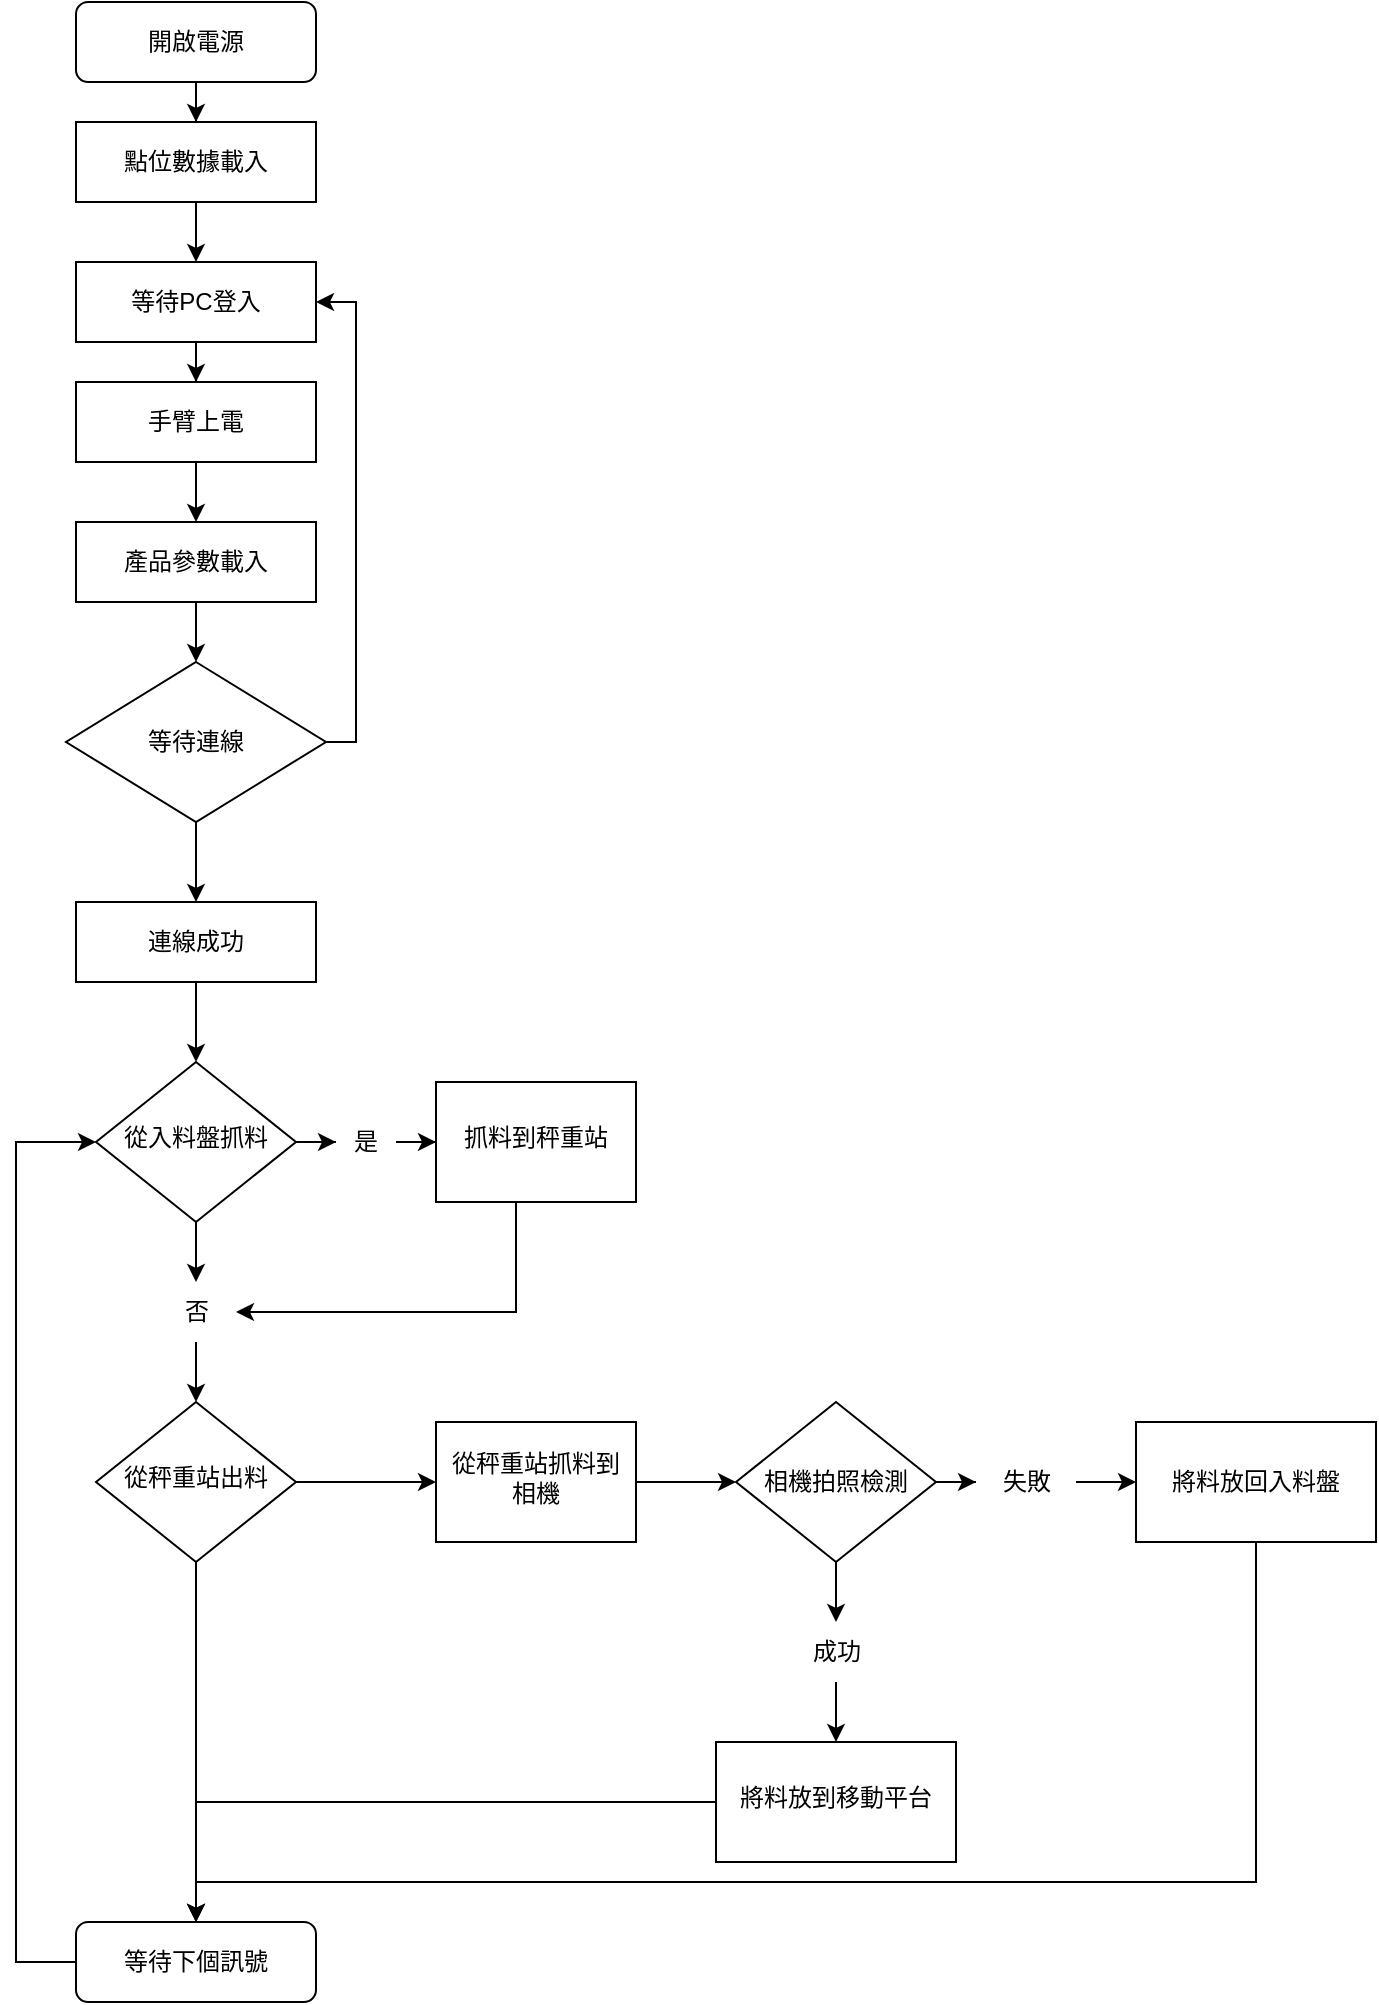 <mxfile version="23.1.7" type="github">
  <diagram id="C5RBs43oDa-KdzZeNtuy" name="Page-1">
    <mxGraphModel dx="968" dy="529" grid="1" gridSize="10" guides="1" tooltips="1" connect="1" arrows="1" fold="1" page="1" pageScale="1" pageWidth="827" pageHeight="1169" math="0" shadow="0">
      <root>
        <mxCell id="WIyWlLk6GJQsqaUBKTNV-0" />
        <mxCell id="WIyWlLk6GJQsqaUBKTNV-1" parent="WIyWlLk6GJQsqaUBKTNV-0" />
        <mxCell id="h3wy3HksXLd2l_CeTm2d-72" style="edgeStyle=orthogonalEdgeStyle;rounded=0;orthogonalLoop=1;jettySize=auto;html=1;entryX=0.5;entryY=0;entryDx=0;entryDy=0;" edge="1" parent="WIyWlLk6GJQsqaUBKTNV-1" source="WIyWlLk6GJQsqaUBKTNV-3" target="h3wy3HksXLd2l_CeTm2d-71">
          <mxGeometry relative="1" as="geometry" />
        </mxCell>
        <mxCell id="WIyWlLk6GJQsqaUBKTNV-3" value="開啟電源" style="rounded=1;whiteSpace=wrap;html=1;fontSize=12;glass=0;strokeWidth=1;shadow=0;" parent="WIyWlLk6GJQsqaUBKTNV-1" vertex="1">
          <mxGeometry x="160" y="10" width="120" height="40" as="geometry" />
        </mxCell>
        <mxCell id="h3wy3HksXLd2l_CeTm2d-34" value="" style="edgeStyle=orthogonalEdgeStyle;rounded=0;orthogonalLoop=1;jettySize=auto;html=1;" edge="1" parent="WIyWlLk6GJQsqaUBKTNV-1" source="h3wy3HksXLd2l_CeTm2d-25" target="h3wy3HksXLd2l_CeTm2d-19">
          <mxGeometry relative="1" as="geometry" />
        </mxCell>
        <mxCell id="h3wy3HksXLd2l_CeTm2d-38" style="edgeStyle=orthogonalEdgeStyle;rounded=0;orthogonalLoop=1;jettySize=auto;html=1;entryX=0.5;entryY=0;entryDx=0;entryDy=0;" edge="1" parent="WIyWlLk6GJQsqaUBKTNV-1" source="h3wy3HksXLd2l_CeTm2d-39" target="h3wy3HksXLd2l_CeTm2d-21">
          <mxGeometry relative="1" as="geometry">
            <mxPoint x="220" y="690" as="targetPoint" />
          </mxGeometry>
        </mxCell>
        <mxCell id="h3wy3HksXLd2l_CeTm2d-52" value="" style="edgeStyle=orthogonalEdgeStyle;rounded=0;orthogonalLoop=1;jettySize=auto;html=1;" edge="1" parent="WIyWlLk6GJQsqaUBKTNV-1" source="WIyWlLk6GJQsqaUBKTNV-6" target="h3wy3HksXLd2l_CeTm2d-39">
          <mxGeometry relative="1" as="geometry" />
        </mxCell>
        <mxCell id="WIyWlLk6GJQsqaUBKTNV-6" value="從入料盤抓料" style="rhombus;whiteSpace=wrap;html=1;shadow=0;fontFamily=Helvetica;fontSize=12;align=center;strokeWidth=1;spacing=6;spacingTop=-4;" parent="WIyWlLk6GJQsqaUBKTNV-1" vertex="1">
          <mxGeometry x="170" y="540" width="100" height="80" as="geometry" />
        </mxCell>
        <mxCell id="h3wy3HksXLd2l_CeTm2d-88" style="edgeStyle=orthogonalEdgeStyle;rounded=0;orthogonalLoop=1;jettySize=auto;html=1;" edge="1" parent="WIyWlLk6GJQsqaUBKTNV-1" source="WIyWlLk6GJQsqaUBKTNV-11" target="WIyWlLk6GJQsqaUBKTNV-6">
          <mxGeometry relative="1" as="geometry">
            <mxPoint x="130" y="580" as="targetPoint" />
            <Array as="points">
              <mxPoint x="130" y="990" />
              <mxPoint x="130" y="580" />
            </Array>
          </mxGeometry>
        </mxCell>
        <mxCell id="WIyWlLk6GJQsqaUBKTNV-11" value="等待下個訊號" style="rounded=1;whiteSpace=wrap;html=1;fontSize=12;glass=0;strokeWidth=1;shadow=0;" parent="WIyWlLk6GJQsqaUBKTNV-1" vertex="1">
          <mxGeometry x="160" y="970" width="120" height="40" as="geometry" />
        </mxCell>
        <mxCell id="h3wy3HksXLd2l_CeTm2d-15" value="" style="edgeStyle=orthogonalEdgeStyle;rounded=0;orthogonalLoop=1;jettySize=auto;html=1;" edge="1" parent="WIyWlLk6GJQsqaUBKTNV-1" source="h3wy3HksXLd2l_CeTm2d-0" target="h3wy3HksXLd2l_CeTm2d-13">
          <mxGeometry relative="1" as="geometry" />
        </mxCell>
        <mxCell id="h3wy3HksXLd2l_CeTm2d-0" value="等待PC登入" style="rounded=0;whiteSpace=wrap;html=1;" vertex="1" parent="WIyWlLk6GJQsqaUBKTNV-1">
          <mxGeometry x="160" y="140" width="120" height="40" as="geometry" />
        </mxCell>
        <mxCell id="h3wy3HksXLd2l_CeTm2d-69" value="" style="edgeStyle=orthogonalEdgeStyle;rounded=0;orthogonalLoop=1;jettySize=auto;html=1;" edge="1" parent="WIyWlLk6GJQsqaUBKTNV-1" source="h3wy3HksXLd2l_CeTm2d-13" target="h3wy3HksXLd2l_CeTm2d-68">
          <mxGeometry relative="1" as="geometry" />
        </mxCell>
        <mxCell id="h3wy3HksXLd2l_CeTm2d-13" value="手臂上電" style="rounded=0;whiteSpace=wrap;html=1;" vertex="1" parent="WIyWlLk6GJQsqaUBKTNV-1">
          <mxGeometry x="160" y="200" width="120" height="40" as="geometry" />
        </mxCell>
        <mxCell id="h3wy3HksXLd2l_CeTm2d-53" style="edgeStyle=orthogonalEdgeStyle;rounded=0;orthogonalLoop=1;jettySize=auto;html=1;" edge="1" parent="WIyWlLk6GJQsqaUBKTNV-1" source="h3wy3HksXLd2l_CeTm2d-19" target="h3wy3HksXLd2l_CeTm2d-39">
          <mxGeometry relative="1" as="geometry">
            <Array as="points">
              <mxPoint x="380" y="665" />
            </Array>
          </mxGeometry>
        </mxCell>
        <mxCell id="h3wy3HksXLd2l_CeTm2d-19" value="抓料到秤重站" style="whiteSpace=wrap;html=1;shadow=0;strokeWidth=1;spacing=6;spacingTop=-4;" vertex="1" parent="WIyWlLk6GJQsqaUBKTNV-1">
          <mxGeometry x="340" y="550" width="100" height="60" as="geometry" />
        </mxCell>
        <mxCell id="h3wy3HksXLd2l_CeTm2d-54" style="edgeStyle=orthogonalEdgeStyle;rounded=0;orthogonalLoop=1;jettySize=auto;html=1;" edge="1" parent="WIyWlLk6GJQsqaUBKTNV-1" source="h3wy3HksXLd2l_CeTm2d-21" target="h3wy3HksXLd2l_CeTm2d-47">
          <mxGeometry relative="1" as="geometry" />
        </mxCell>
        <mxCell id="h3wy3HksXLd2l_CeTm2d-75" style="edgeStyle=orthogonalEdgeStyle;rounded=0;orthogonalLoop=1;jettySize=auto;html=1;entryX=0.5;entryY=0;entryDx=0;entryDy=0;" edge="1" parent="WIyWlLk6GJQsqaUBKTNV-1" source="h3wy3HksXLd2l_CeTm2d-21" target="WIyWlLk6GJQsqaUBKTNV-11">
          <mxGeometry relative="1" as="geometry" />
        </mxCell>
        <mxCell id="h3wy3HksXLd2l_CeTm2d-21" value="從秤重站出料" style="rhombus;whiteSpace=wrap;html=1;shadow=0;strokeWidth=1;spacing=6;spacingTop=-4;" vertex="1" parent="WIyWlLk6GJQsqaUBKTNV-1">
          <mxGeometry x="170" y="710" width="100" height="80" as="geometry" />
        </mxCell>
        <mxCell id="h3wy3HksXLd2l_CeTm2d-76" style="edgeStyle=orthogonalEdgeStyle;rounded=0;orthogonalLoop=1;jettySize=auto;html=1;entryX=0.5;entryY=0;entryDx=0;entryDy=0;" edge="1" parent="WIyWlLk6GJQsqaUBKTNV-1" source="h3wy3HksXLd2l_CeTm2d-30" target="WIyWlLk6GJQsqaUBKTNV-11">
          <mxGeometry relative="1" as="geometry" />
        </mxCell>
        <mxCell id="h3wy3HksXLd2l_CeTm2d-30" value="將料放到移動平台" style="whiteSpace=wrap;html=1;shadow=0;strokeWidth=1;spacing=6;spacingTop=-4;" vertex="1" parent="WIyWlLk6GJQsqaUBKTNV-1">
          <mxGeometry x="480" y="880" width="120" height="60" as="geometry" />
        </mxCell>
        <mxCell id="h3wy3HksXLd2l_CeTm2d-35" value="" style="edgeStyle=orthogonalEdgeStyle;rounded=0;orthogonalLoop=1;jettySize=auto;html=1;" edge="1" parent="WIyWlLk6GJQsqaUBKTNV-1" source="WIyWlLk6GJQsqaUBKTNV-6" target="h3wy3HksXLd2l_CeTm2d-25">
          <mxGeometry relative="1" as="geometry">
            <mxPoint x="270" y="580" as="sourcePoint" />
            <mxPoint x="350" y="580" as="targetPoint" />
          </mxGeometry>
        </mxCell>
        <mxCell id="h3wy3HksXLd2l_CeTm2d-25" value="是" style="text;html=1;align=center;verticalAlign=middle;whiteSpace=wrap;rounded=0;" vertex="1" parent="WIyWlLk6GJQsqaUBKTNV-1">
          <mxGeometry x="290" y="565" width="30" height="30" as="geometry" />
        </mxCell>
        <mxCell id="h3wy3HksXLd2l_CeTm2d-39" value="否" style="text;html=1;align=center;verticalAlign=middle;resizable=0;points=[];autosize=1;strokeColor=none;fillColor=none;" vertex="1" parent="WIyWlLk6GJQsqaUBKTNV-1">
          <mxGeometry x="200" y="650" width="40" height="30" as="geometry" />
        </mxCell>
        <mxCell id="h3wy3HksXLd2l_CeTm2d-57" value="" style="edgeStyle=orthogonalEdgeStyle;rounded=0;orthogonalLoop=1;jettySize=auto;html=1;" edge="1" parent="WIyWlLk6GJQsqaUBKTNV-1" source="h3wy3HksXLd2l_CeTm2d-47" target="h3wy3HksXLd2l_CeTm2d-58">
          <mxGeometry relative="1" as="geometry">
            <mxPoint x="520" y="750" as="targetPoint" />
          </mxGeometry>
        </mxCell>
        <mxCell id="h3wy3HksXLd2l_CeTm2d-47" value="從秤重站抓料到相機" style="whiteSpace=wrap;html=1;shadow=0;strokeWidth=1;spacing=6;spacingTop=-4;" vertex="1" parent="WIyWlLk6GJQsqaUBKTNV-1">
          <mxGeometry x="340" y="720" width="100" height="60" as="geometry" />
        </mxCell>
        <mxCell id="h3wy3HksXLd2l_CeTm2d-55" style="edgeStyle=orthogonalEdgeStyle;rounded=0;orthogonalLoop=1;jettySize=auto;html=1;exitX=0.5;exitY=1;exitDx=0;exitDy=0;" edge="1" parent="WIyWlLk6GJQsqaUBKTNV-1" source="h3wy3HksXLd2l_CeTm2d-30" target="h3wy3HksXLd2l_CeTm2d-30">
          <mxGeometry relative="1" as="geometry" />
        </mxCell>
        <mxCell id="h3wy3HksXLd2l_CeTm2d-61" value="" style="edgeStyle=orthogonalEdgeStyle;rounded=0;orthogonalLoop=1;jettySize=auto;html=1;" edge="1" parent="WIyWlLk6GJQsqaUBKTNV-1" source="h3wy3HksXLd2l_CeTm2d-59" target="h3wy3HksXLd2l_CeTm2d-60">
          <mxGeometry relative="1" as="geometry" />
        </mxCell>
        <mxCell id="h3wy3HksXLd2l_CeTm2d-66" style="edgeStyle=orthogonalEdgeStyle;rounded=0;orthogonalLoop=1;jettySize=auto;html=1;entryX=0.5;entryY=0;entryDx=0;entryDy=0;" edge="1" parent="WIyWlLk6GJQsqaUBKTNV-1" source="h3wy3HksXLd2l_CeTm2d-78" target="h3wy3HksXLd2l_CeTm2d-30">
          <mxGeometry relative="1" as="geometry" />
        </mxCell>
        <mxCell id="h3wy3HksXLd2l_CeTm2d-58" value="相機拍照檢測" style="rhombus;whiteSpace=wrap;html=1;" vertex="1" parent="WIyWlLk6GJQsqaUBKTNV-1">
          <mxGeometry x="490" y="710" width="100" height="80" as="geometry" />
        </mxCell>
        <mxCell id="h3wy3HksXLd2l_CeTm2d-77" style="edgeStyle=orthogonalEdgeStyle;rounded=0;orthogonalLoop=1;jettySize=auto;html=1;entryX=0.5;entryY=0;entryDx=0;entryDy=0;" edge="1" parent="WIyWlLk6GJQsqaUBKTNV-1" source="h3wy3HksXLd2l_CeTm2d-60" target="WIyWlLk6GJQsqaUBKTNV-11">
          <mxGeometry relative="1" as="geometry">
            <Array as="points">
              <mxPoint x="750" y="950" />
              <mxPoint x="220" y="950" />
            </Array>
          </mxGeometry>
        </mxCell>
        <mxCell id="h3wy3HksXLd2l_CeTm2d-60" value="將料放回入料盤" style="whiteSpace=wrap;html=1;" vertex="1" parent="WIyWlLk6GJQsqaUBKTNV-1">
          <mxGeometry x="690" y="720" width="120" height="60" as="geometry" />
        </mxCell>
        <mxCell id="h3wy3HksXLd2l_CeTm2d-62" value="" style="edgeStyle=orthogonalEdgeStyle;rounded=0;orthogonalLoop=1;jettySize=auto;html=1;" edge="1" parent="WIyWlLk6GJQsqaUBKTNV-1" source="h3wy3HksXLd2l_CeTm2d-58" target="h3wy3HksXLd2l_CeTm2d-59">
          <mxGeometry relative="1" as="geometry">
            <mxPoint x="590" y="750" as="sourcePoint" />
            <mxPoint x="650" y="750" as="targetPoint" />
          </mxGeometry>
        </mxCell>
        <mxCell id="h3wy3HksXLd2l_CeTm2d-59" value="失敗" style="text;html=1;align=center;verticalAlign=middle;resizable=0;points=[];autosize=1;strokeColor=none;fillColor=none;" vertex="1" parent="WIyWlLk6GJQsqaUBKTNV-1">
          <mxGeometry x="610" y="735" width="50" height="30" as="geometry" />
        </mxCell>
        <mxCell id="h3wy3HksXLd2l_CeTm2d-84" style="edgeStyle=orthogonalEdgeStyle;rounded=0;orthogonalLoop=1;jettySize=auto;html=1;entryX=0.5;entryY=0;entryDx=0;entryDy=0;" edge="1" parent="WIyWlLk6GJQsqaUBKTNV-1" source="h3wy3HksXLd2l_CeTm2d-68" target="h3wy3HksXLd2l_CeTm2d-82">
          <mxGeometry relative="1" as="geometry" />
        </mxCell>
        <mxCell id="h3wy3HksXLd2l_CeTm2d-68" value="產品參數載入" style="rounded=0;whiteSpace=wrap;html=1;" vertex="1" parent="WIyWlLk6GJQsqaUBKTNV-1">
          <mxGeometry x="160" y="270" width="120" height="40" as="geometry" />
        </mxCell>
        <mxCell id="h3wy3HksXLd2l_CeTm2d-74" style="edgeStyle=orthogonalEdgeStyle;rounded=0;orthogonalLoop=1;jettySize=auto;html=1;entryX=0.5;entryY=0;entryDx=0;entryDy=0;" edge="1" parent="WIyWlLk6GJQsqaUBKTNV-1" source="h3wy3HksXLd2l_CeTm2d-71" target="h3wy3HksXLd2l_CeTm2d-0">
          <mxGeometry relative="1" as="geometry" />
        </mxCell>
        <mxCell id="h3wy3HksXLd2l_CeTm2d-71" value="點位數據載入" style="rounded=0;whiteSpace=wrap;html=1;" vertex="1" parent="WIyWlLk6GJQsqaUBKTNV-1">
          <mxGeometry x="160" y="70" width="120" height="40" as="geometry" />
        </mxCell>
        <mxCell id="h3wy3HksXLd2l_CeTm2d-79" value="" style="edgeStyle=orthogonalEdgeStyle;rounded=0;orthogonalLoop=1;jettySize=auto;html=1;entryX=0.5;entryY=0;entryDx=0;entryDy=0;" edge="1" parent="WIyWlLk6GJQsqaUBKTNV-1" source="h3wy3HksXLd2l_CeTm2d-58" target="h3wy3HksXLd2l_CeTm2d-78">
          <mxGeometry relative="1" as="geometry">
            <mxPoint x="540" y="790" as="sourcePoint" />
            <mxPoint x="540" y="840" as="targetPoint" />
          </mxGeometry>
        </mxCell>
        <mxCell id="h3wy3HksXLd2l_CeTm2d-78" value="成功" style="text;html=1;align=center;verticalAlign=middle;resizable=0;points=[];autosize=1;strokeColor=none;fillColor=none;" vertex="1" parent="WIyWlLk6GJQsqaUBKTNV-1">
          <mxGeometry x="515" y="820" width="50" height="30" as="geometry" />
        </mxCell>
        <mxCell id="h3wy3HksXLd2l_CeTm2d-86" style="edgeStyle=orthogonalEdgeStyle;rounded=0;orthogonalLoop=1;jettySize=auto;html=1;entryX=0.5;entryY=0;entryDx=0;entryDy=0;" edge="1" parent="WIyWlLk6GJQsqaUBKTNV-1" source="h3wy3HksXLd2l_CeTm2d-80" target="WIyWlLk6GJQsqaUBKTNV-6">
          <mxGeometry relative="1" as="geometry" />
        </mxCell>
        <mxCell id="h3wy3HksXLd2l_CeTm2d-80" value="連線成功" style="rounded=0;whiteSpace=wrap;html=1;" vertex="1" parent="WIyWlLk6GJQsqaUBKTNV-1">
          <mxGeometry x="160" y="460" width="120" height="40" as="geometry" />
        </mxCell>
        <mxCell id="h3wy3HksXLd2l_CeTm2d-85" style="edgeStyle=orthogonalEdgeStyle;rounded=0;orthogonalLoop=1;jettySize=auto;html=1;" edge="1" parent="WIyWlLk6GJQsqaUBKTNV-1" source="h3wy3HksXLd2l_CeTm2d-82" target="h3wy3HksXLd2l_CeTm2d-80">
          <mxGeometry relative="1" as="geometry" />
        </mxCell>
        <mxCell id="h3wy3HksXLd2l_CeTm2d-89" style="edgeStyle=orthogonalEdgeStyle;rounded=0;orthogonalLoop=1;jettySize=auto;html=1;entryX=1;entryY=0.5;entryDx=0;entryDy=0;" edge="1" parent="WIyWlLk6GJQsqaUBKTNV-1" source="h3wy3HksXLd2l_CeTm2d-82" target="h3wy3HksXLd2l_CeTm2d-0">
          <mxGeometry relative="1" as="geometry">
            <Array as="points">
              <mxPoint x="300" y="380" />
              <mxPoint x="300" y="160" />
            </Array>
          </mxGeometry>
        </mxCell>
        <mxCell id="h3wy3HksXLd2l_CeTm2d-82" value="等待連線" style="rhombus;whiteSpace=wrap;html=1;" vertex="1" parent="WIyWlLk6GJQsqaUBKTNV-1">
          <mxGeometry x="155" y="340" width="130" height="80" as="geometry" />
        </mxCell>
      </root>
    </mxGraphModel>
  </diagram>
</mxfile>
